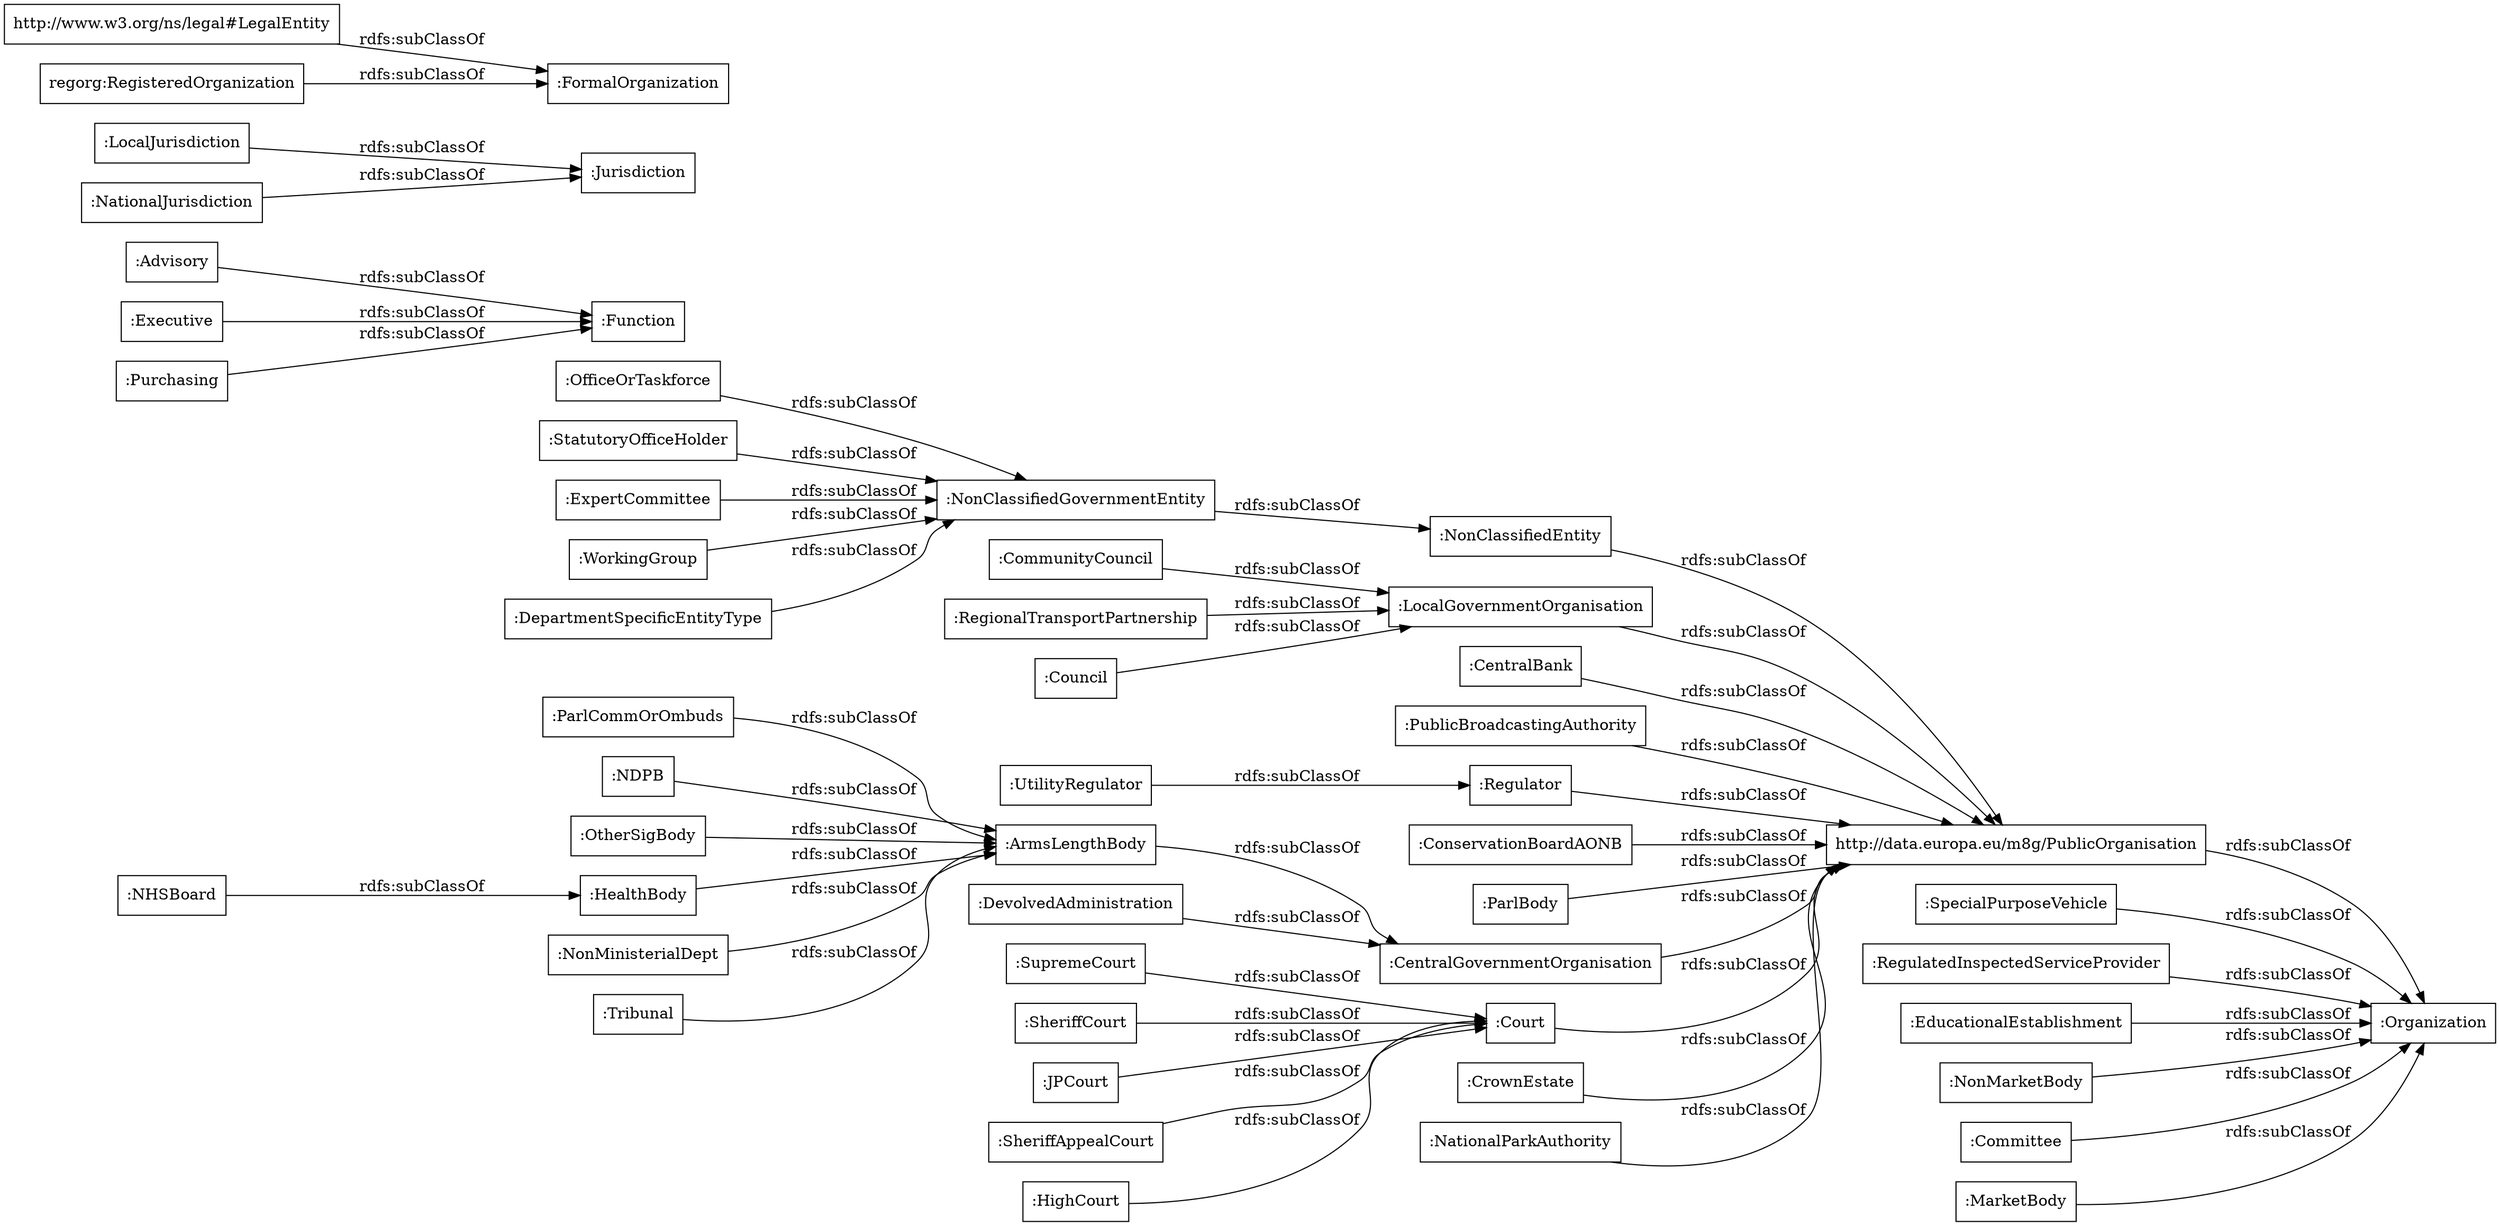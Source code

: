digraph ar2dtool_diagram { 
rankdir=LR;
size="1000"
node [shape = rectangle, color="black"]; ":ParlCommOrOmbuds" ":Advisory" ":NonClassifiedGovernmentEntity" "http://data.europa.eu/m8g/PublicOrganisation" ":LocalGovernmentOrganisation" ":StatutoryOfficeHolder" ":ExpertCommittee" ":SpecialPurposeVehicle" ":RegulatedInspectedServiceProvider" ":LocalJurisdiction" ":WorkingGroup" ":NDPB" ":CentralBank" ":DepartmentSpecificEntityType" ":OfficeOrTaskforce" ":CommunityCouncil" ":PublicBroadcastingAuthority" ":UtilityRegulator" ":Jurisdiction" ":EducationalEstablishment" ":SheriffCourt" ":JPCourt" ":Regulator" "http://www.w3.org/ns/legal#LegalEntity" ":NationalJurisdiction" "regorg:RegisteredOrganization" ":OtherSigBody" ":RegionalTransportPartnership" ":Organization" ":FormalOrganization" ":ConservationBoardAONB" ":ParlBody" ":NonClassifiedEntity" ":ArmsLengthBody" ":HealthBody" ":NonMarketBody" ":Court" ":NonMinisterialDept" ":Executive" ":SheriffAppealCourt" ":Committee" ":Function" ":MarketBody" ":Purchasing" ":HighCourt" ":CrownEstate" ":Tribunal" ":Council" ":NHSBoard" ":DevolvedAdministration" ":CentralGovernmentOrganisation" ":SupremeCourt" ":NationalParkAuthority" ; /*classes style*/
	":PublicBroadcastingAuthority" -> "http://data.europa.eu/m8g/PublicOrganisation" [ label = "rdfs:subClassOf" ];
	":OtherSigBody" -> ":ArmsLengthBody" [ label = "rdfs:subClassOf" ];
	":ArmsLengthBody" -> ":CentralGovernmentOrganisation" [ label = "rdfs:subClassOf" ];
	":Court" -> "http://data.europa.eu/m8g/PublicOrganisation" [ label = "rdfs:subClassOf" ];
	":Council" -> ":LocalGovernmentOrganisation" [ label = "rdfs:subClassOf" ];
	":CrownEstate" -> "http://data.europa.eu/m8g/PublicOrganisation" [ label = "rdfs:subClassOf" ];
	":CommunityCouncil" -> ":LocalGovernmentOrganisation" [ label = "rdfs:subClassOf" ];
	":LocalGovernmentOrganisation" -> "http://data.europa.eu/m8g/PublicOrganisation" [ label = "rdfs:subClassOf" ];
	":OfficeOrTaskforce" -> ":NonClassifiedGovernmentEntity" [ label = "rdfs:subClassOf" ];
	"http://www.w3.org/ns/legal#LegalEntity" -> ":FormalOrganization" [ label = "rdfs:subClassOf" ];
	":ParlCommOrOmbuds" -> ":ArmsLengthBody" [ label = "rdfs:subClassOf" ];
	":EducationalEstablishment" -> ":Organization" [ label = "rdfs:subClassOf" ];
	":Purchasing" -> ":Function" [ label = "rdfs:subClassOf" ];
	"regorg:RegisteredOrganization" -> ":FormalOrganization" [ label = "rdfs:subClassOf" ];
	":UtilityRegulator" -> ":Regulator" [ label = "rdfs:subClassOf" ];
	":DepartmentSpecificEntityType" -> ":NonClassifiedGovernmentEntity" [ label = "rdfs:subClassOf" ];
	":NonMarketBody" -> ":Organization" [ label = "rdfs:subClassOf" ];
	":CentralGovernmentOrganisation" -> "http://data.europa.eu/m8g/PublicOrganisation" [ label = "rdfs:subClassOf" ];
	":ParlBody" -> "http://data.europa.eu/m8g/PublicOrganisation" [ label = "rdfs:subClassOf" ];
	":StatutoryOfficeHolder" -> ":NonClassifiedGovernmentEntity" [ label = "rdfs:subClassOf" ];
	":Executive" -> ":Function" [ label = "rdfs:subClassOf" ];
	":RegulatedInspectedServiceProvider" -> ":Organization" [ label = "rdfs:subClassOf" ];
	":SheriffAppealCourt" -> ":Court" [ label = "rdfs:subClassOf" ];
	"http://data.europa.eu/m8g/PublicOrganisation" -> ":Organization" [ label = "rdfs:subClassOf" ];
	":NonMinisterialDept" -> ":ArmsLengthBody" [ label = "rdfs:subClassOf" ];
	":Regulator" -> "http://data.europa.eu/m8g/PublicOrganisation" [ label = "rdfs:subClassOf" ];
	":Tribunal" -> ":ArmsLengthBody" [ label = "rdfs:subClassOf" ];
	":SupremeCourt" -> ":Court" [ label = "rdfs:subClassOf" ];
	":LocalJurisdiction" -> ":Jurisdiction" [ label = "rdfs:subClassOf" ];
	":NonClassifiedEntity" -> "http://data.europa.eu/m8g/PublicOrganisation" [ label = "rdfs:subClassOf" ];
	":NDPB" -> ":ArmsLengthBody" [ label = "rdfs:subClassOf" ];
	":SheriffCourt" -> ":Court" [ label = "rdfs:subClassOf" ];
	":HealthBody" -> ":ArmsLengthBody" [ label = "rdfs:subClassOf" ];
	":SpecialPurposeVehicle" -> ":Organization" [ label = "rdfs:subClassOf" ];
	":NationalJurisdiction" -> ":Jurisdiction" [ label = "rdfs:subClassOf" ];
	":ConservationBoardAONB" -> "http://data.europa.eu/m8g/PublicOrganisation" [ label = "rdfs:subClassOf" ];
	":NonClassifiedGovernmentEntity" -> ":NonClassifiedEntity" [ label = "rdfs:subClassOf" ];
	":ExpertCommittee" -> ":NonClassifiedGovernmentEntity" [ label = "rdfs:subClassOf" ];
	":WorkingGroup" -> ":NonClassifiedGovernmentEntity" [ label = "rdfs:subClassOf" ];
	":NHSBoard" -> ":HealthBody" [ label = "rdfs:subClassOf" ];
	":Committee" -> ":Organization" [ label = "rdfs:subClassOf" ];
	":NationalParkAuthority" -> "http://data.europa.eu/m8g/PublicOrganisation" [ label = "rdfs:subClassOf" ];
	":HighCourt" -> ":Court" [ label = "rdfs:subClassOf" ];
	":RegionalTransportPartnership" -> ":LocalGovernmentOrganisation" [ label = "rdfs:subClassOf" ];
	":DevolvedAdministration" -> ":CentralGovernmentOrganisation" [ label = "rdfs:subClassOf" ];
	":MarketBody" -> ":Organization" [ label = "rdfs:subClassOf" ];
	":CentralBank" -> "http://data.europa.eu/m8g/PublicOrganisation" [ label = "rdfs:subClassOf" ];
	":Advisory" -> ":Function" [ label = "rdfs:subClassOf" ];
	":JPCourt" -> ":Court" [ label = "rdfs:subClassOf" ];

}

